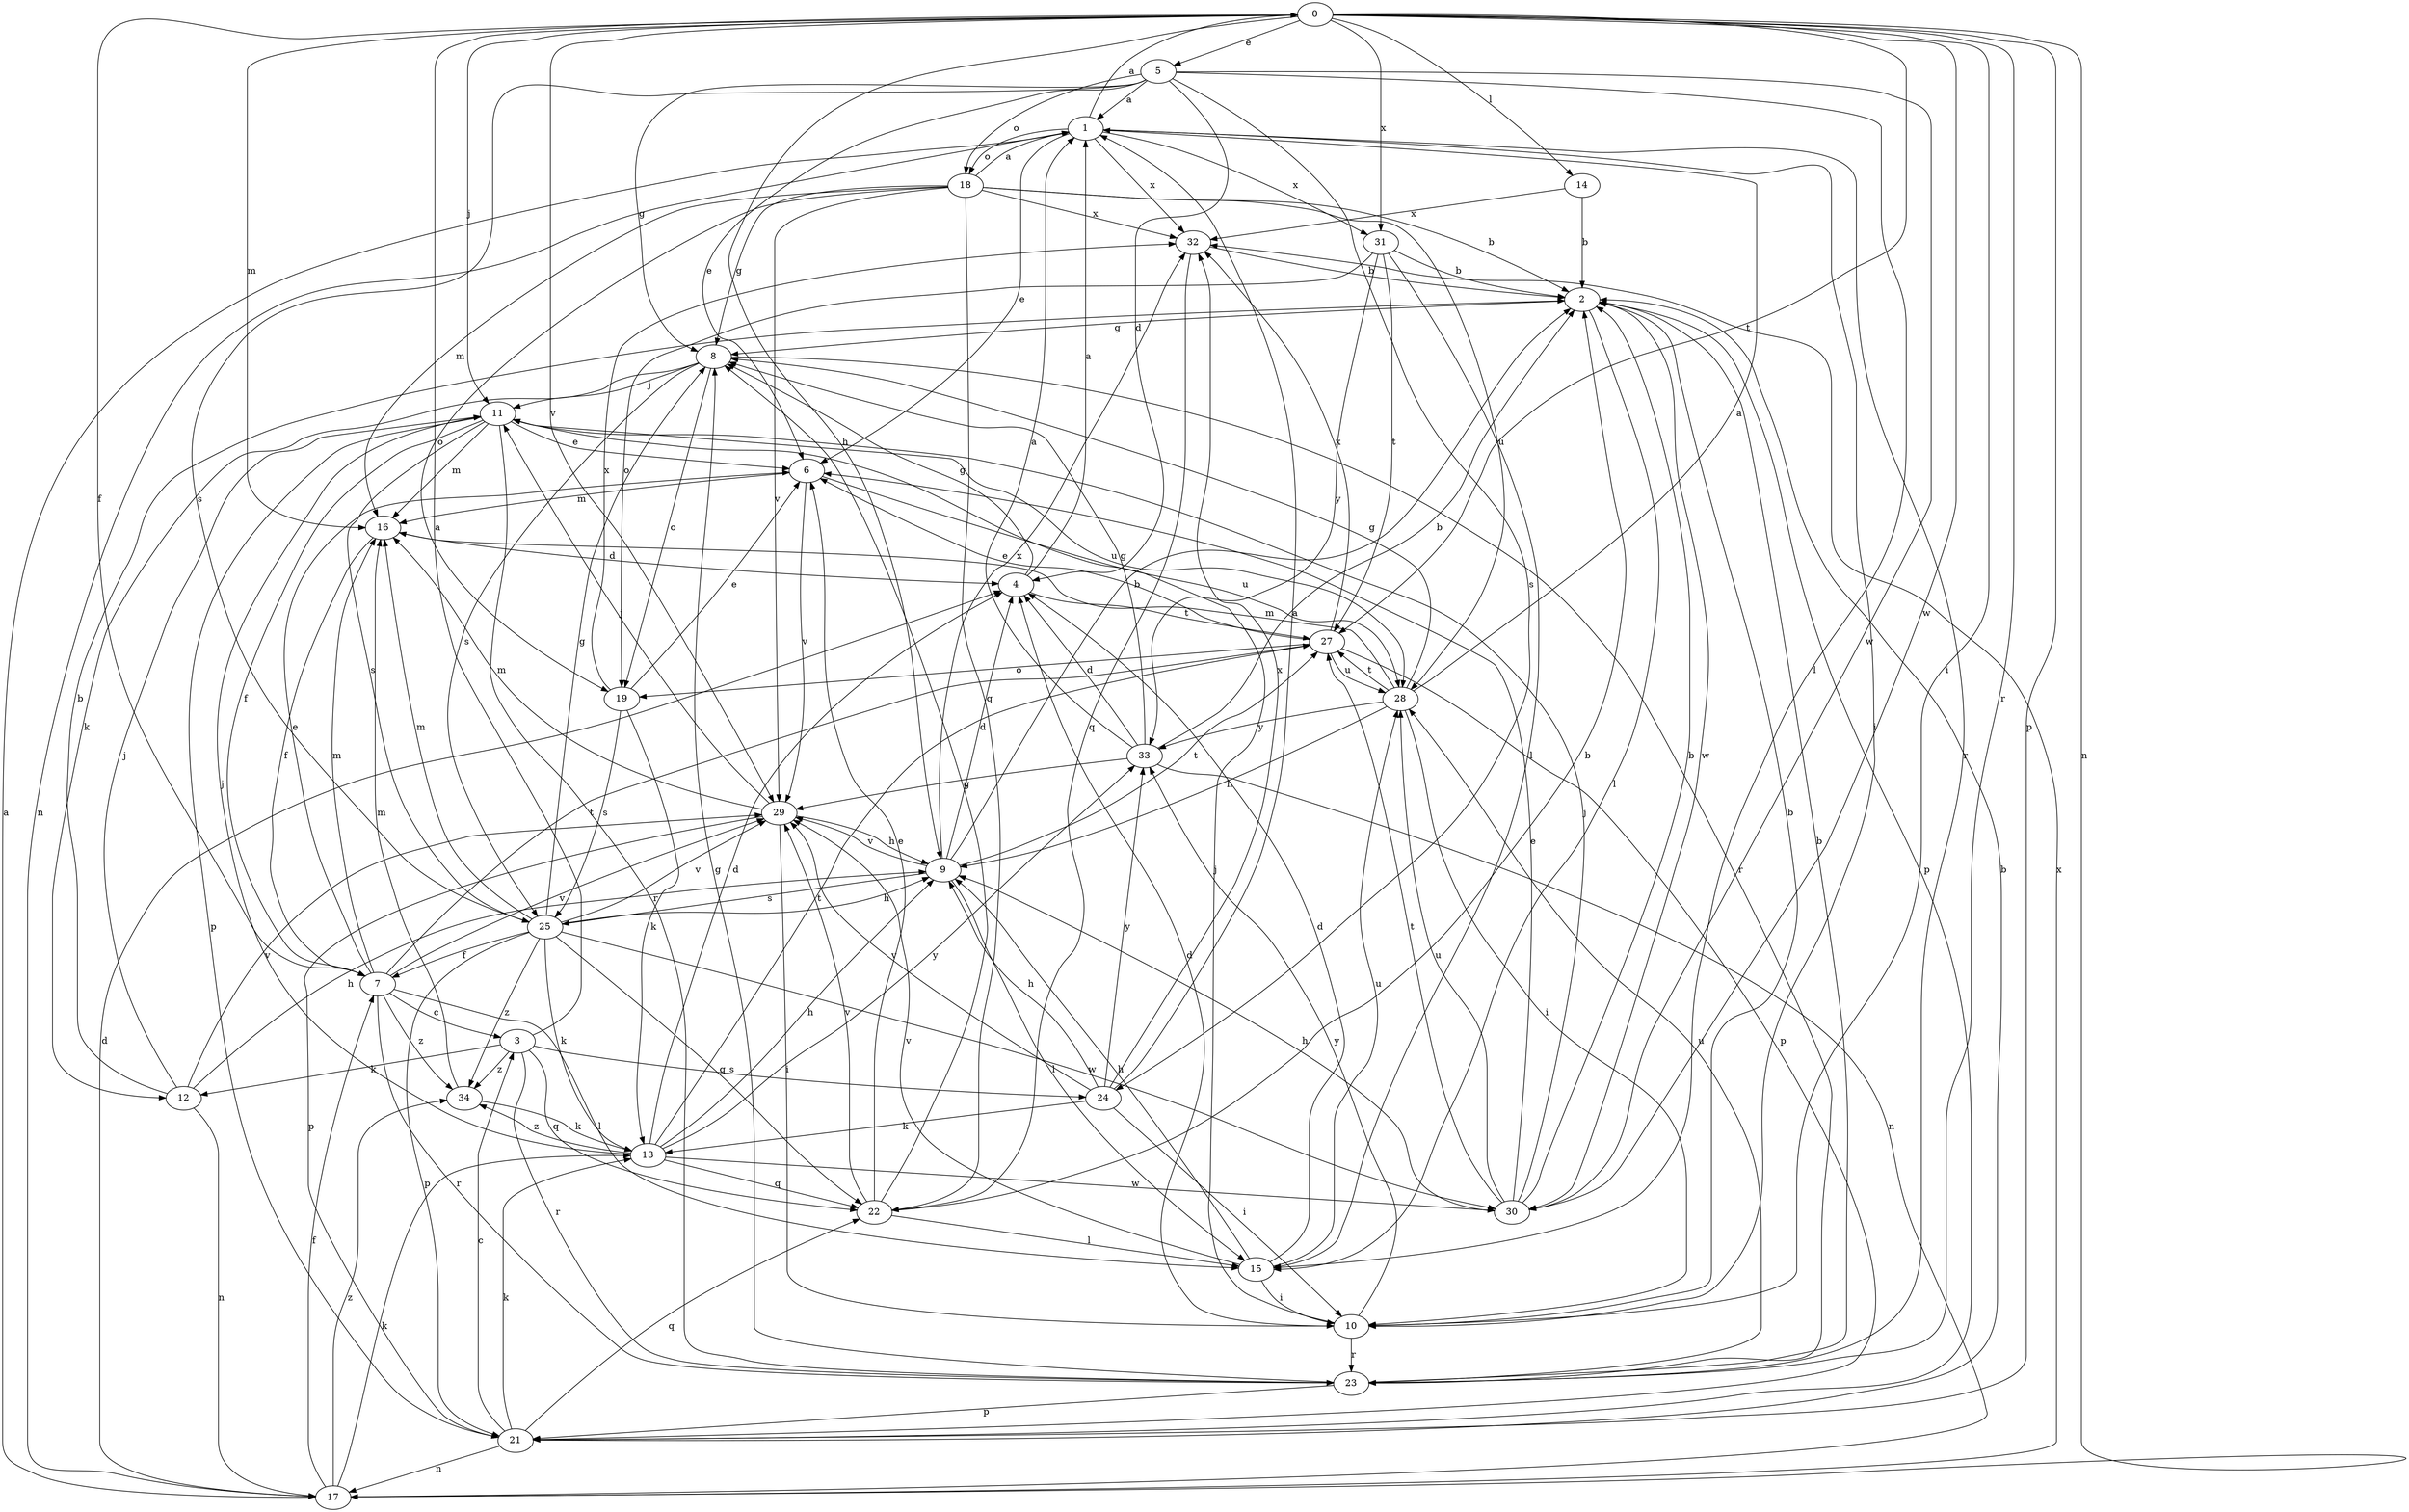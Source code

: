 strict digraph  {
0;
1;
2;
3;
4;
5;
6;
7;
8;
9;
10;
11;
12;
13;
14;
15;
16;
17;
18;
19;
21;
22;
23;
24;
25;
27;
28;
29;
30;
31;
32;
33;
34;
0 -> 5  [label=e];
0 -> 7  [label=f];
0 -> 9  [label=h];
0 -> 10  [label=i];
0 -> 11  [label=j];
0 -> 14  [label=l];
0 -> 16  [label=m];
0 -> 17  [label=n];
0 -> 21  [label=p];
0 -> 23  [label=r];
0 -> 27  [label=t];
0 -> 29  [label=v];
0 -> 30  [label=w];
0 -> 31  [label=x];
1 -> 0  [label=a];
1 -> 6  [label=e];
1 -> 10  [label=i];
1 -> 17  [label=n];
1 -> 18  [label=o];
1 -> 23  [label=r];
1 -> 31  [label=x];
1 -> 32  [label=x];
2 -> 8  [label=g];
2 -> 15  [label=l];
2 -> 21  [label=p];
2 -> 30  [label=w];
3 -> 0  [label=a];
3 -> 12  [label=k];
3 -> 22  [label=q];
3 -> 23  [label=r];
3 -> 24  [label=s];
3 -> 34  [label=z];
4 -> 1  [label=a];
4 -> 8  [label=g];
4 -> 27  [label=t];
5 -> 1  [label=a];
5 -> 4  [label=d];
5 -> 6  [label=e];
5 -> 8  [label=g];
5 -> 15  [label=l];
5 -> 18  [label=o];
5 -> 24  [label=s];
5 -> 25  [label=s];
5 -> 30  [label=w];
6 -> 16  [label=m];
6 -> 28  [label=u];
6 -> 29  [label=v];
7 -> 3  [label=c];
7 -> 6  [label=e];
7 -> 15  [label=l];
7 -> 16  [label=m];
7 -> 23  [label=r];
7 -> 27  [label=t];
7 -> 29  [label=v];
7 -> 34  [label=z];
8 -> 11  [label=j];
8 -> 12  [label=k];
8 -> 19  [label=o];
8 -> 23  [label=r];
8 -> 25  [label=s];
9 -> 2  [label=b];
9 -> 4  [label=d];
9 -> 15  [label=l];
9 -> 25  [label=s];
9 -> 27  [label=t];
9 -> 29  [label=v];
9 -> 32  [label=x];
10 -> 2  [label=b];
10 -> 4  [label=d];
10 -> 11  [label=j];
10 -> 23  [label=r];
10 -> 33  [label=y];
11 -> 6  [label=e];
11 -> 7  [label=f];
11 -> 16  [label=m];
11 -> 21  [label=p];
11 -> 23  [label=r];
11 -> 25  [label=s];
11 -> 28  [label=u];
12 -> 2  [label=b];
12 -> 9  [label=h];
12 -> 11  [label=j];
12 -> 17  [label=n];
12 -> 29  [label=v];
13 -> 4  [label=d];
13 -> 9  [label=h];
13 -> 11  [label=j];
13 -> 22  [label=q];
13 -> 27  [label=t];
13 -> 30  [label=w];
13 -> 33  [label=y];
13 -> 34  [label=z];
14 -> 2  [label=b];
14 -> 32  [label=x];
15 -> 4  [label=d];
15 -> 9  [label=h];
15 -> 10  [label=i];
15 -> 28  [label=u];
15 -> 29  [label=v];
16 -> 4  [label=d];
16 -> 7  [label=f];
17 -> 1  [label=a];
17 -> 4  [label=d];
17 -> 7  [label=f];
17 -> 13  [label=k];
17 -> 32  [label=x];
17 -> 34  [label=z];
18 -> 1  [label=a];
18 -> 2  [label=b];
18 -> 8  [label=g];
18 -> 16  [label=m];
18 -> 19  [label=o];
18 -> 22  [label=q];
18 -> 28  [label=u];
18 -> 29  [label=v];
18 -> 32  [label=x];
19 -> 6  [label=e];
19 -> 13  [label=k];
19 -> 25  [label=s];
19 -> 32  [label=x];
21 -> 2  [label=b];
21 -> 3  [label=c];
21 -> 13  [label=k];
21 -> 17  [label=n];
21 -> 22  [label=q];
22 -> 2  [label=b];
22 -> 6  [label=e];
22 -> 8  [label=g];
22 -> 15  [label=l];
22 -> 29  [label=v];
23 -> 2  [label=b];
23 -> 8  [label=g];
23 -> 21  [label=p];
23 -> 28  [label=u];
24 -> 1  [label=a];
24 -> 9  [label=h];
24 -> 10  [label=i];
24 -> 13  [label=k];
24 -> 29  [label=v];
24 -> 32  [label=x];
24 -> 33  [label=y];
25 -> 7  [label=f];
25 -> 8  [label=g];
25 -> 9  [label=h];
25 -> 13  [label=k];
25 -> 16  [label=m];
25 -> 21  [label=p];
25 -> 22  [label=q];
25 -> 29  [label=v];
25 -> 30  [label=w];
25 -> 34  [label=z];
27 -> 6  [label=e];
27 -> 19  [label=o];
27 -> 21  [label=p];
27 -> 28  [label=u];
27 -> 32  [label=x];
28 -> 1  [label=a];
28 -> 8  [label=g];
28 -> 9  [label=h];
28 -> 10  [label=i];
28 -> 16  [label=m];
28 -> 27  [label=t];
28 -> 33  [label=y];
29 -> 9  [label=h];
29 -> 10  [label=i];
29 -> 11  [label=j];
29 -> 16  [label=m];
29 -> 21  [label=p];
30 -> 2  [label=b];
30 -> 6  [label=e];
30 -> 9  [label=h];
30 -> 11  [label=j];
30 -> 27  [label=t];
30 -> 28  [label=u];
31 -> 2  [label=b];
31 -> 15  [label=l];
31 -> 19  [label=o];
31 -> 27  [label=t];
31 -> 33  [label=y];
32 -> 2  [label=b];
32 -> 22  [label=q];
33 -> 1  [label=a];
33 -> 2  [label=b];
33 -> 4  [label=d];
33 -> 8  [label=g];
33 -> 17  [label=n];
33 -> 29  [label=v];
34 -> 13  [label=k];
34 -> 16  [label=m];
}

